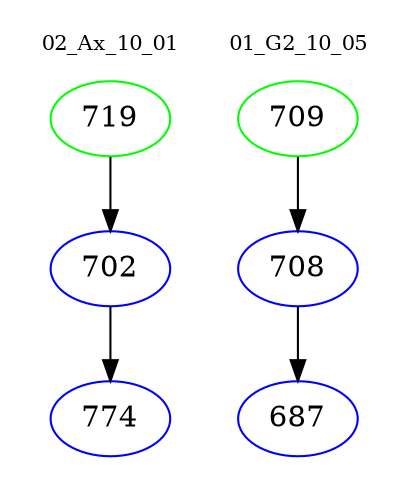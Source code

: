 digraph{
subgraph cluster_0 {
color = white
label = "02_Ax_10_01";
fontsize=10;
T0_719 [label="719", color="green"]
T0_719 -> T0_702 [color="black"]
T0_702 [label="702", color="blue"]
T0_702 -> T0_774 [color="black"]
T0_774 [label="774", color="blue"]
}
subgraph cluster_1 {
color = white
label = "01_G2_10_05";
fontsize=10;
T1_709 [label="709", color="green"]
T1_709 -> T1_708 [color="black"]
T1_708 [label="708", color="blue"]
T1_708 -> T1_687 [color="black"]
T1_687 [label="687", color="blue"]
}
}
